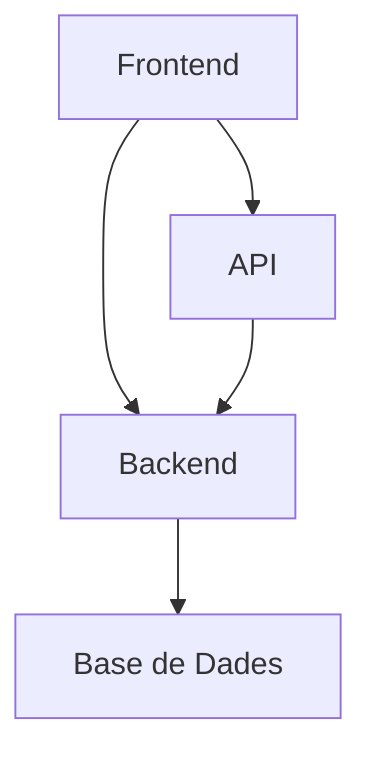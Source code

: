 flowchart TD
    A[Frontend] --> B[Backend]
    B --> C[Base de Dades]
    A --> D[API]
    D --> B
